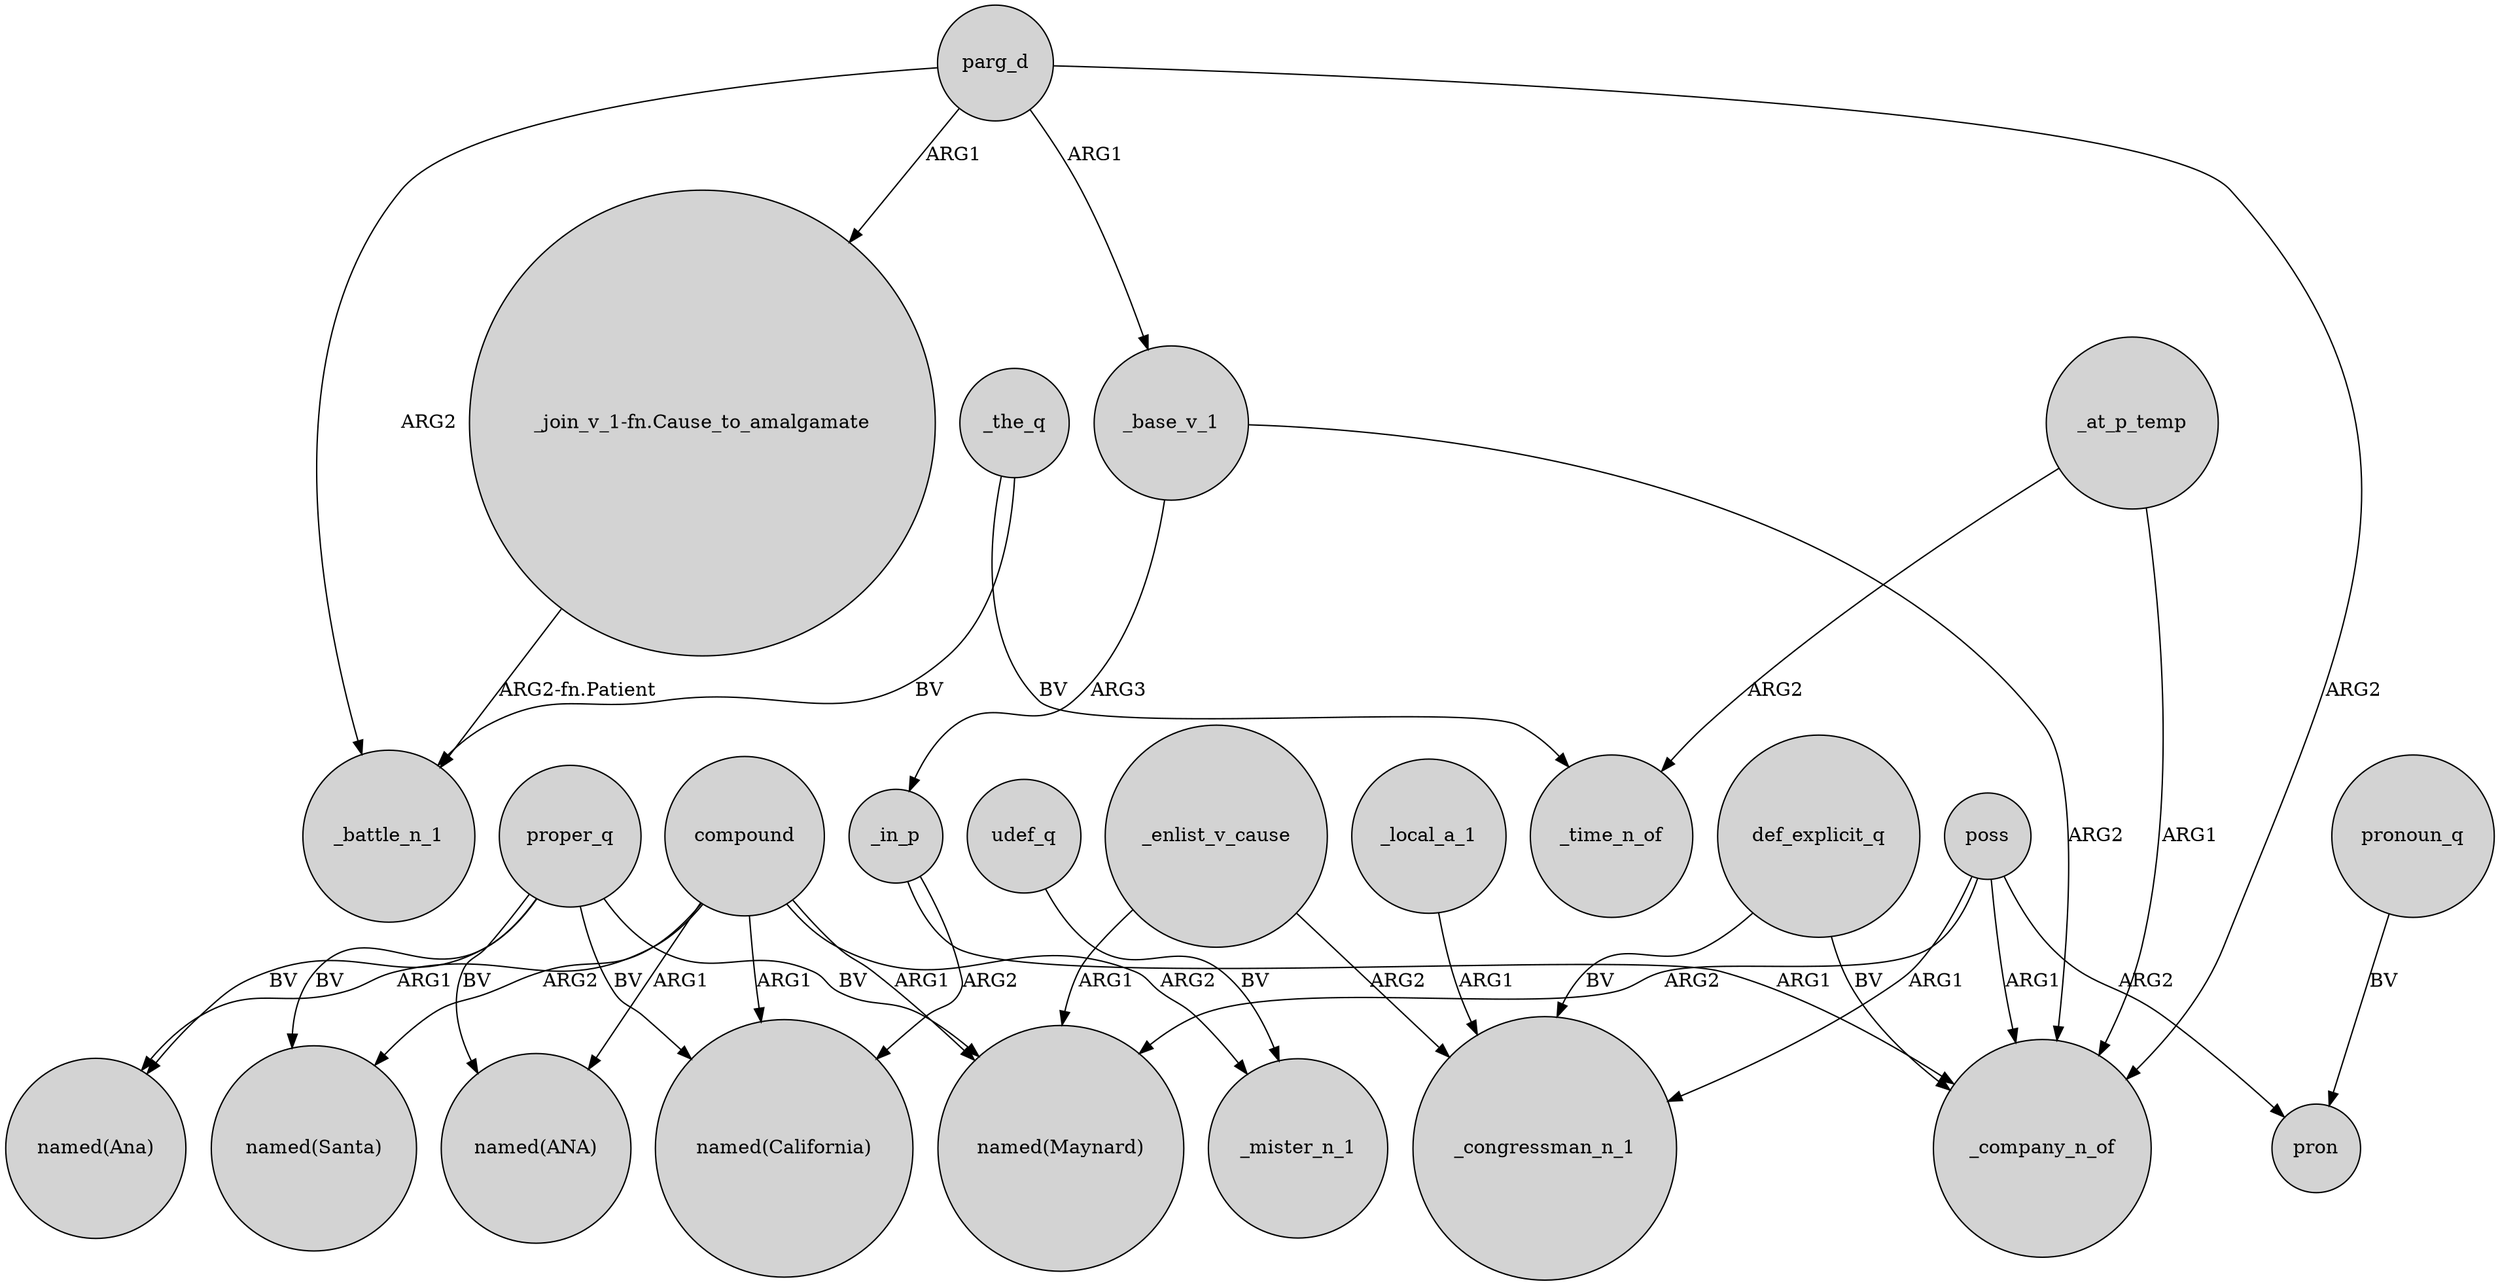 digraph {
	node [shape=circle style=filled]
	"_join_v_1-fn.Cause_to_amalgamate" -> _battle_n_1 [label="ARG2-fn.Patient"]
	_in_p -> "named(California)" [label=ARG2]
	_local_a_1 -> _congressman_n_1 [label=ARG1]
	compound -> "named(Ana)" [label=ARG1]
	_base_v_1 -> _company_n_of [label=ARG2]
	parg_d -> "_join_v_1-fn.Cause_to_amalgamate" [label=ARG1]
	poss -> pron [label=ARG2]
	compound -> _mister_n_1 [label=ARG2]
	_enlist_v_cause -> "named(Maynard)" [label=ARG1]
	poss -> "named(Maynard)" [label=ARG2]
	compound -> "named(Maynard)" [label=ARG1]
	compound -> "named(Santa)" [label=ARG2]
	udef_q -> _mister_n_1 [label=BV]
	proper_q -> "named(California)" [label=BV]
	_at_p_temp -> _time_n_of [label=ARG2]
	proper_q -> "named(Santa)" [label=BV]
	compound -> "named(ANA)" [label=ARG1]
	poss -> _congressman_n_1 [label=ARG1]
	def_explicit_q -> _company_n_of [label=BV]
	pronoun_q -> pron [label=BV]
	_the_q -> _time_n_of [label=BV]
	compound -> "named(California)" [label=ARG1]
	parg_d -> _battle_n_1 [label=ARG2]
	def_explicit_q -> _congressman_n_1 [label=BV]
	proper_q -> "named(ANA)" [label=BV]
	parg_d -> _company_n_of [label=ARG2]
	_base_v_1 -> _in_p [label=ARG3]
	_enlist_v_cause -> _congressman_n_1 [label=ARG2]
	proper_q -> "named(Ana)" [label=BV]
	_at_p_temp -> _company_n_of [label=ARG1]
	proper_q -> "named(Maynard)" [label=BV]
	parg_d -> _base_v_1 [label=ARG1]
	_the_q -> _battle_n_1 [label=BV]
	poss -> _company_n_of [label=ARG1]
	_in_p -> _company_n_of [label=ARG1]
}
